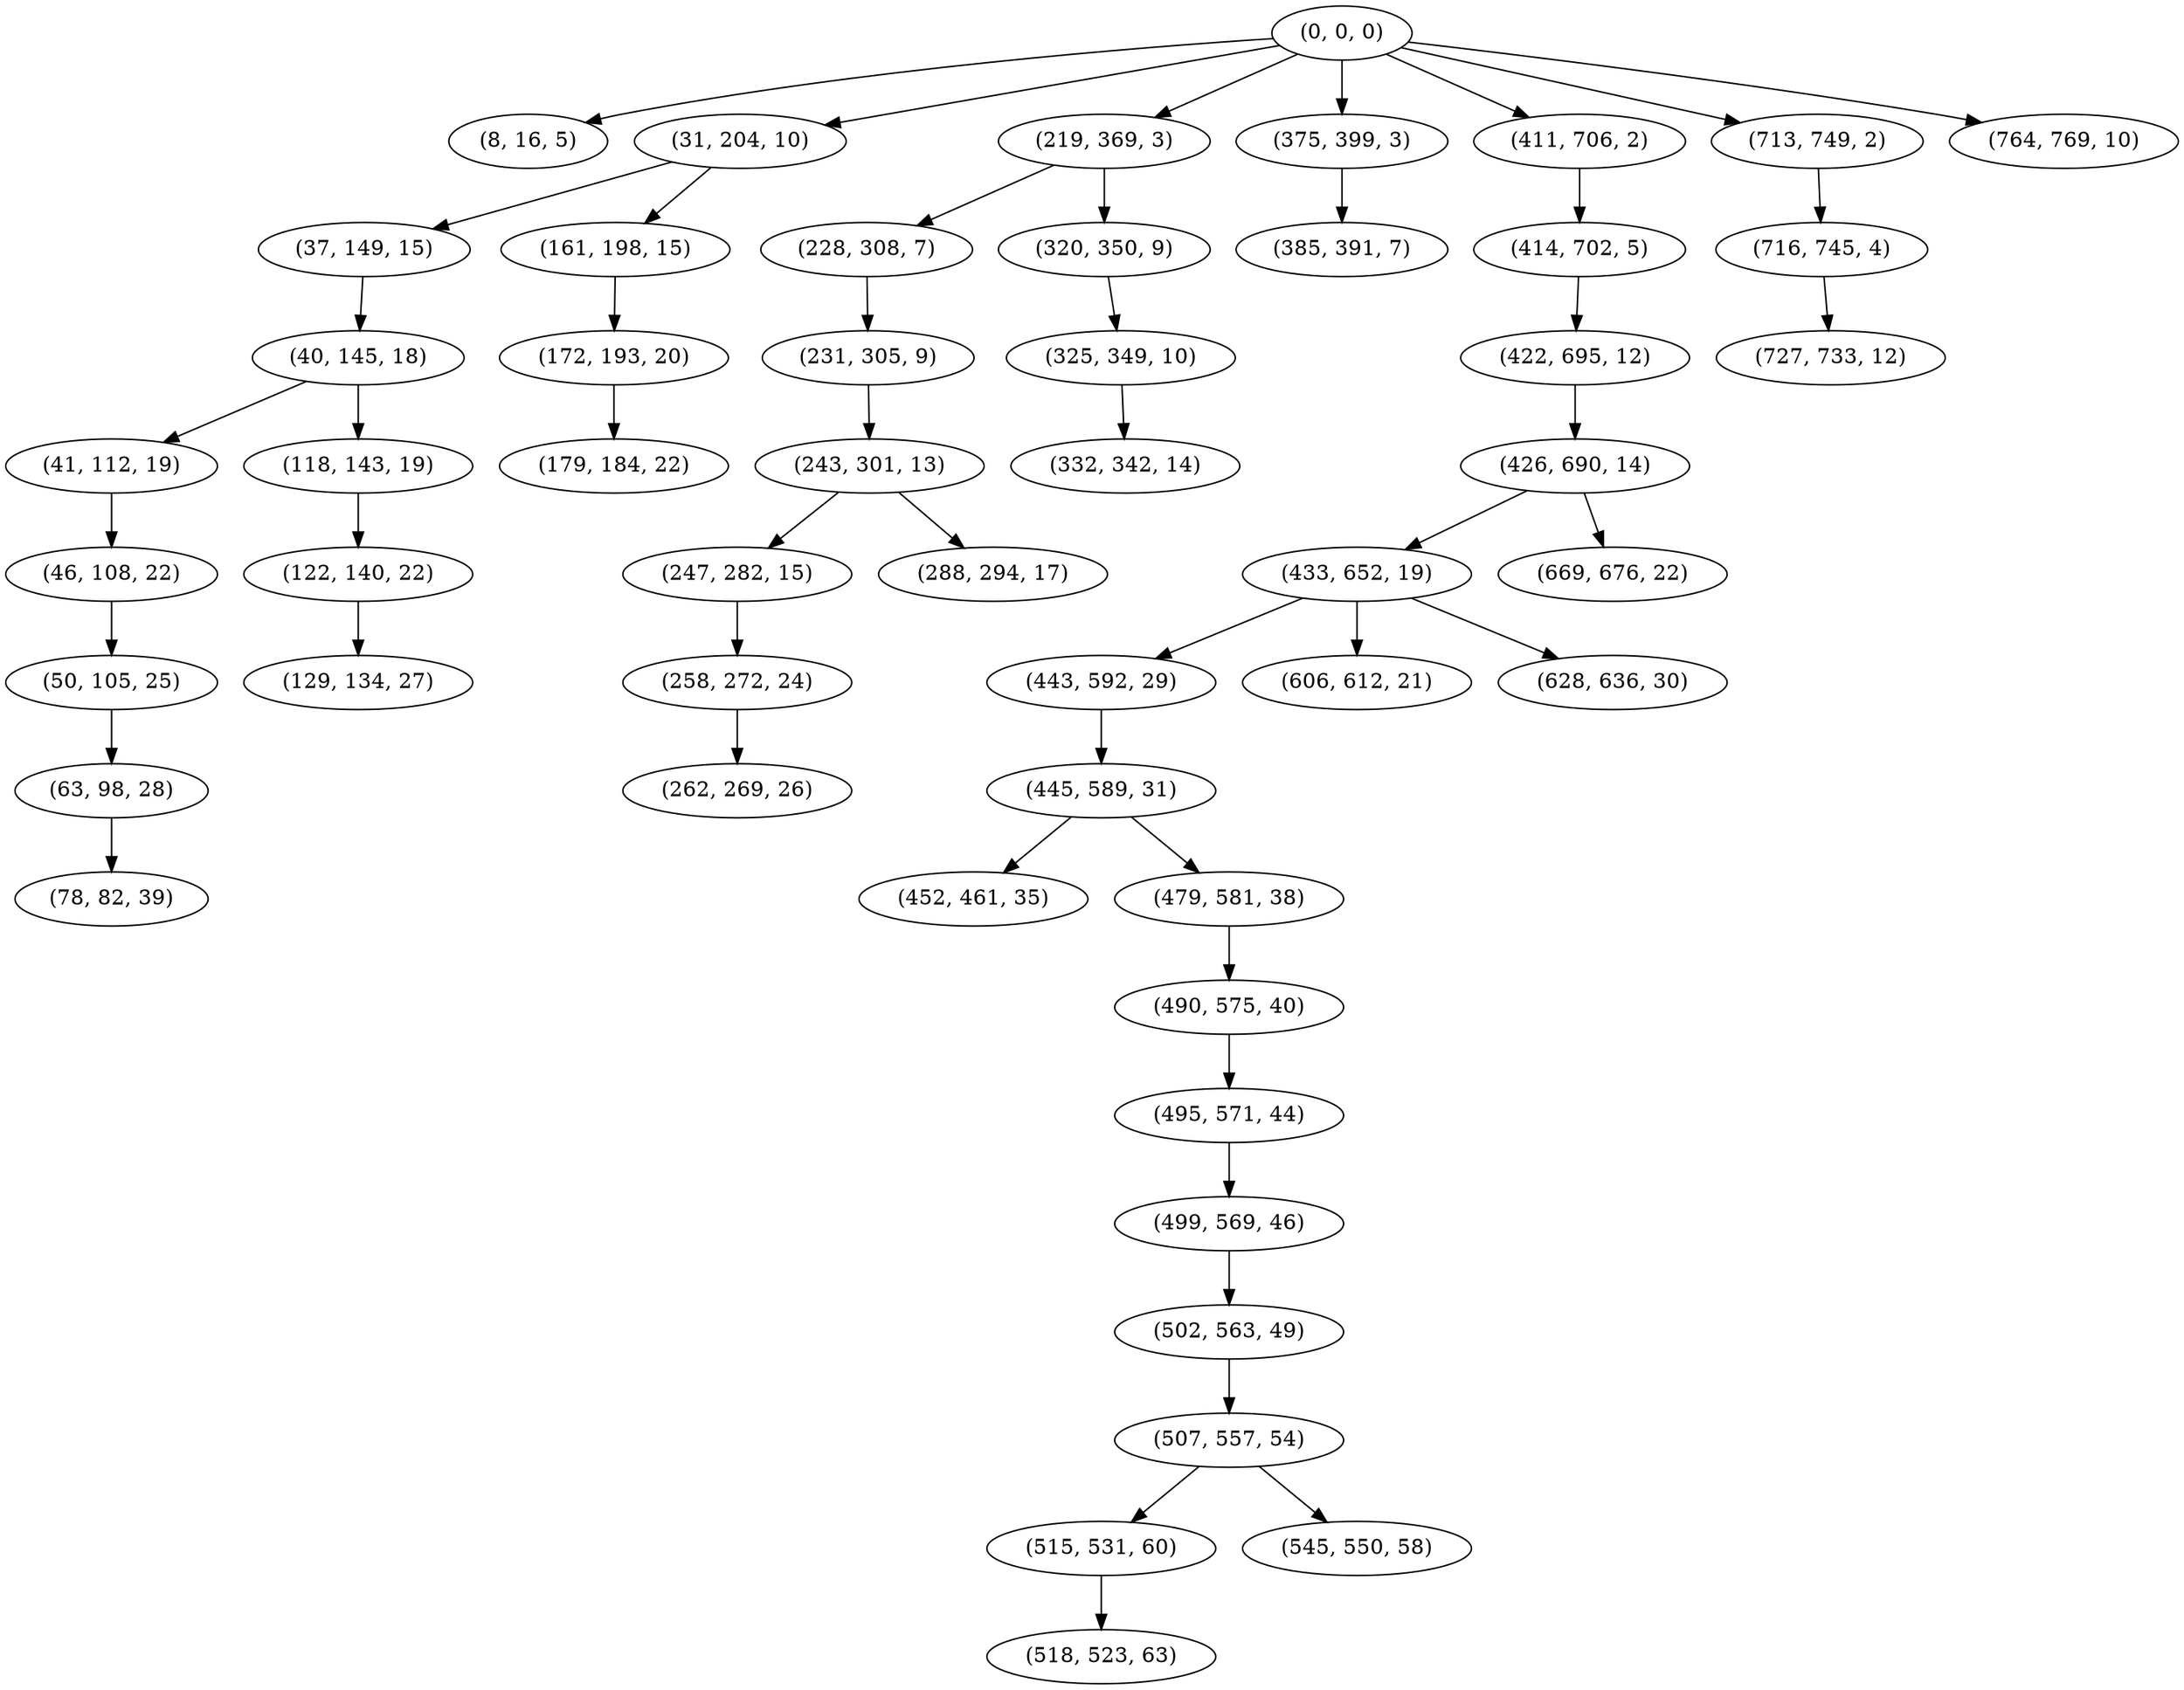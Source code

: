 digraph tree {
    "(0, 0, 0)";
    "(8, 16, 5)";
    "(31, 204, 10)";
    "(37, 149, 15)";
    "(40, 145, 18)";
    "(41, 112, 19)";
    "(46, 108, 22)";
    "(50, 105, 25)";
    "(63, 98, 28)";
    "(78, 82, 39)";
    "(118, 143, 19)";
    "(122, 140, 22)";
    "(129, 134, 27)";
    "(161, 198, 15)";
    "(172, 193, 20)";
    "(179, 184, 22)";
    "(219, 369, 3)";
    "(228, 308, 7)";
    "(231, 305, 9)";
    "(243, 301, 13)";
    "(247, 282, 15)";
    "(258, 272, 24)";
    "(262, 269, 26)";
    "(288, 294, 17)";
    "(320, 350, 9)";
    "(325, 349, 10)";
    "(332, 342, 14)";
    "(375, 399, 3)";
    "(385, 391, 7)";
    "(411, 706, 2)";
    "(414, 702, 5)";
    "(422, 695, 12)";
    "(426, 690, 14)";
    "(433, 652, 19)";
    "(443, 592, 29)";
    "(445, 589, 31)";
    "(452, 461, 35)";
    "(479, 581, 38)";
    "(490, 575, 40)";
    "(495, 571, 44)";
    "(499, 569, 46)";
    "(502, 563, 49)";
    "(507, 557, 54)";
    "(515, 531, 60)";
    "(518, 523, 63)";
    "(545, 550, 58)";
    "(606, 612, 21)";
    "(628, 636, 30)";
    "(669, 676, 22)";
    "(713, 749, 2)";
    "(716, 745, 4)";
    "(727, 733, 12)";
    "(764, 769, 10)";
    "(0, 0, 0)" -> "(8, 16, 5)";
    "(0, 0, 0)" -> "(31, 204, 10)";
    "(0, 0, 0)" -> "(219, 369, 3)";
    "(0, 0, 0)" -> "(375, 399, 3)";
    "(0, 0, 0)" -> "(411, 706, 2)";
    "(0, 0, 0)" -> "(713, 749, 2)";
    "(0, 0, 0)" -> "(764, 769, 10)";
    "(31, 204, 10)" -> "(37, 149, 15)";
    "(31, 204, 10)" -> "(161, 198, 15)";
    "(37, 149, 15)" -> "(40, 145, 18)";
    "(40, 145, 18)" -> "(41, 112, 19)";
    "(40, 145, 18)" -> "(118, 143, 19)";
    "(41, 112, 19)" -> "(46, 108, 22)";
    "(46, 108, 22)" -> "(50, 105, 25)";
    "(50, 105, 25)" -> "(63, 98, 28)";
    "(63, 98, 28)" -> "(78, 82, 39)";
    "(118, 143, 19)" -> "(122, 140, 22)";
    "(122, 140, 22)" -> "(129, 134, 27)";
    "(161, 198, 15)" -> "(172, 193, 20)";
    "(172, 193, 20)" -> "(179, 184, 22)";
    "(219, 369, 3)" -> "(228, 308, 7)";
    "(219, 369, 3)" -> "(320, 350, 9)";
    "(228, 308, 7)" -> "(231, 305, 9)";
    "(231, 305, 9)" -> "(243, 301, 13)";
    "(243, 301, 13)" -> "(247, 282, 15)";
    "(243, 301, 13)" -> "(288, 294, 17)";
    "(247, 282, 15)" -> "(258, 272, 24)";
    "(258, 272, 24)" -> "(262, 269, 26)";
    "(320, 350, 9)" -> "(325, 349, 10)";
    "(325, 349, 10)" -> "(332, 342, 14)";
    "(375, 399, 3)" -> "(385, 391, 7)";
    "(411, 706, 2)" -> "(414, 702, 5)";
    "(414, 702, 5)" -> "(422, 695, 12)";
    "(422, 695, 12)" -> "(426, 690, 14)";
    "(426, 690, 14)" -> "(433, 652, 19)";
    "(426, 690, 14)" -> "(669, 676, 22)";
    "(433, 652, 19)" -> "(443, 592, 29)";
    "(433, 652, 19)" -> "(606, 612, 21)";
    "(433, 652, 19)" -> "(628, 636, 30)";
    "(443, 592, 29)" -> "(445, 589, 31)";
    "(445, 589, 31)" -> "(452, 461, 35)";
    "(445, 589, 31)" -> "(479, 581, 38)";
    "(479, 581, 38)" -> "(490, 575, 40)";
    "(490, 575, 40)" -> "(495, 571, 44)";
    "(495, 571, 44)" -> "(499, 569, 46)";
    "(499, 569, 46)" -> "(502, 563, 49)";
    "(502, 563, 49)" -> "(507, 557, 54)";
    "(507, 557, 54)" -> "(515, 531, 60)";
    "(507, 557, 54)" -> "(545, 550, 58)";
    "(515, 531, 60)" -> "(518, 523, 63)";
    "(713, 749, 2)" -> "(716, 745, 4)";
    "(716, 745, 4)" -> "(727, 733, 12)";
}
